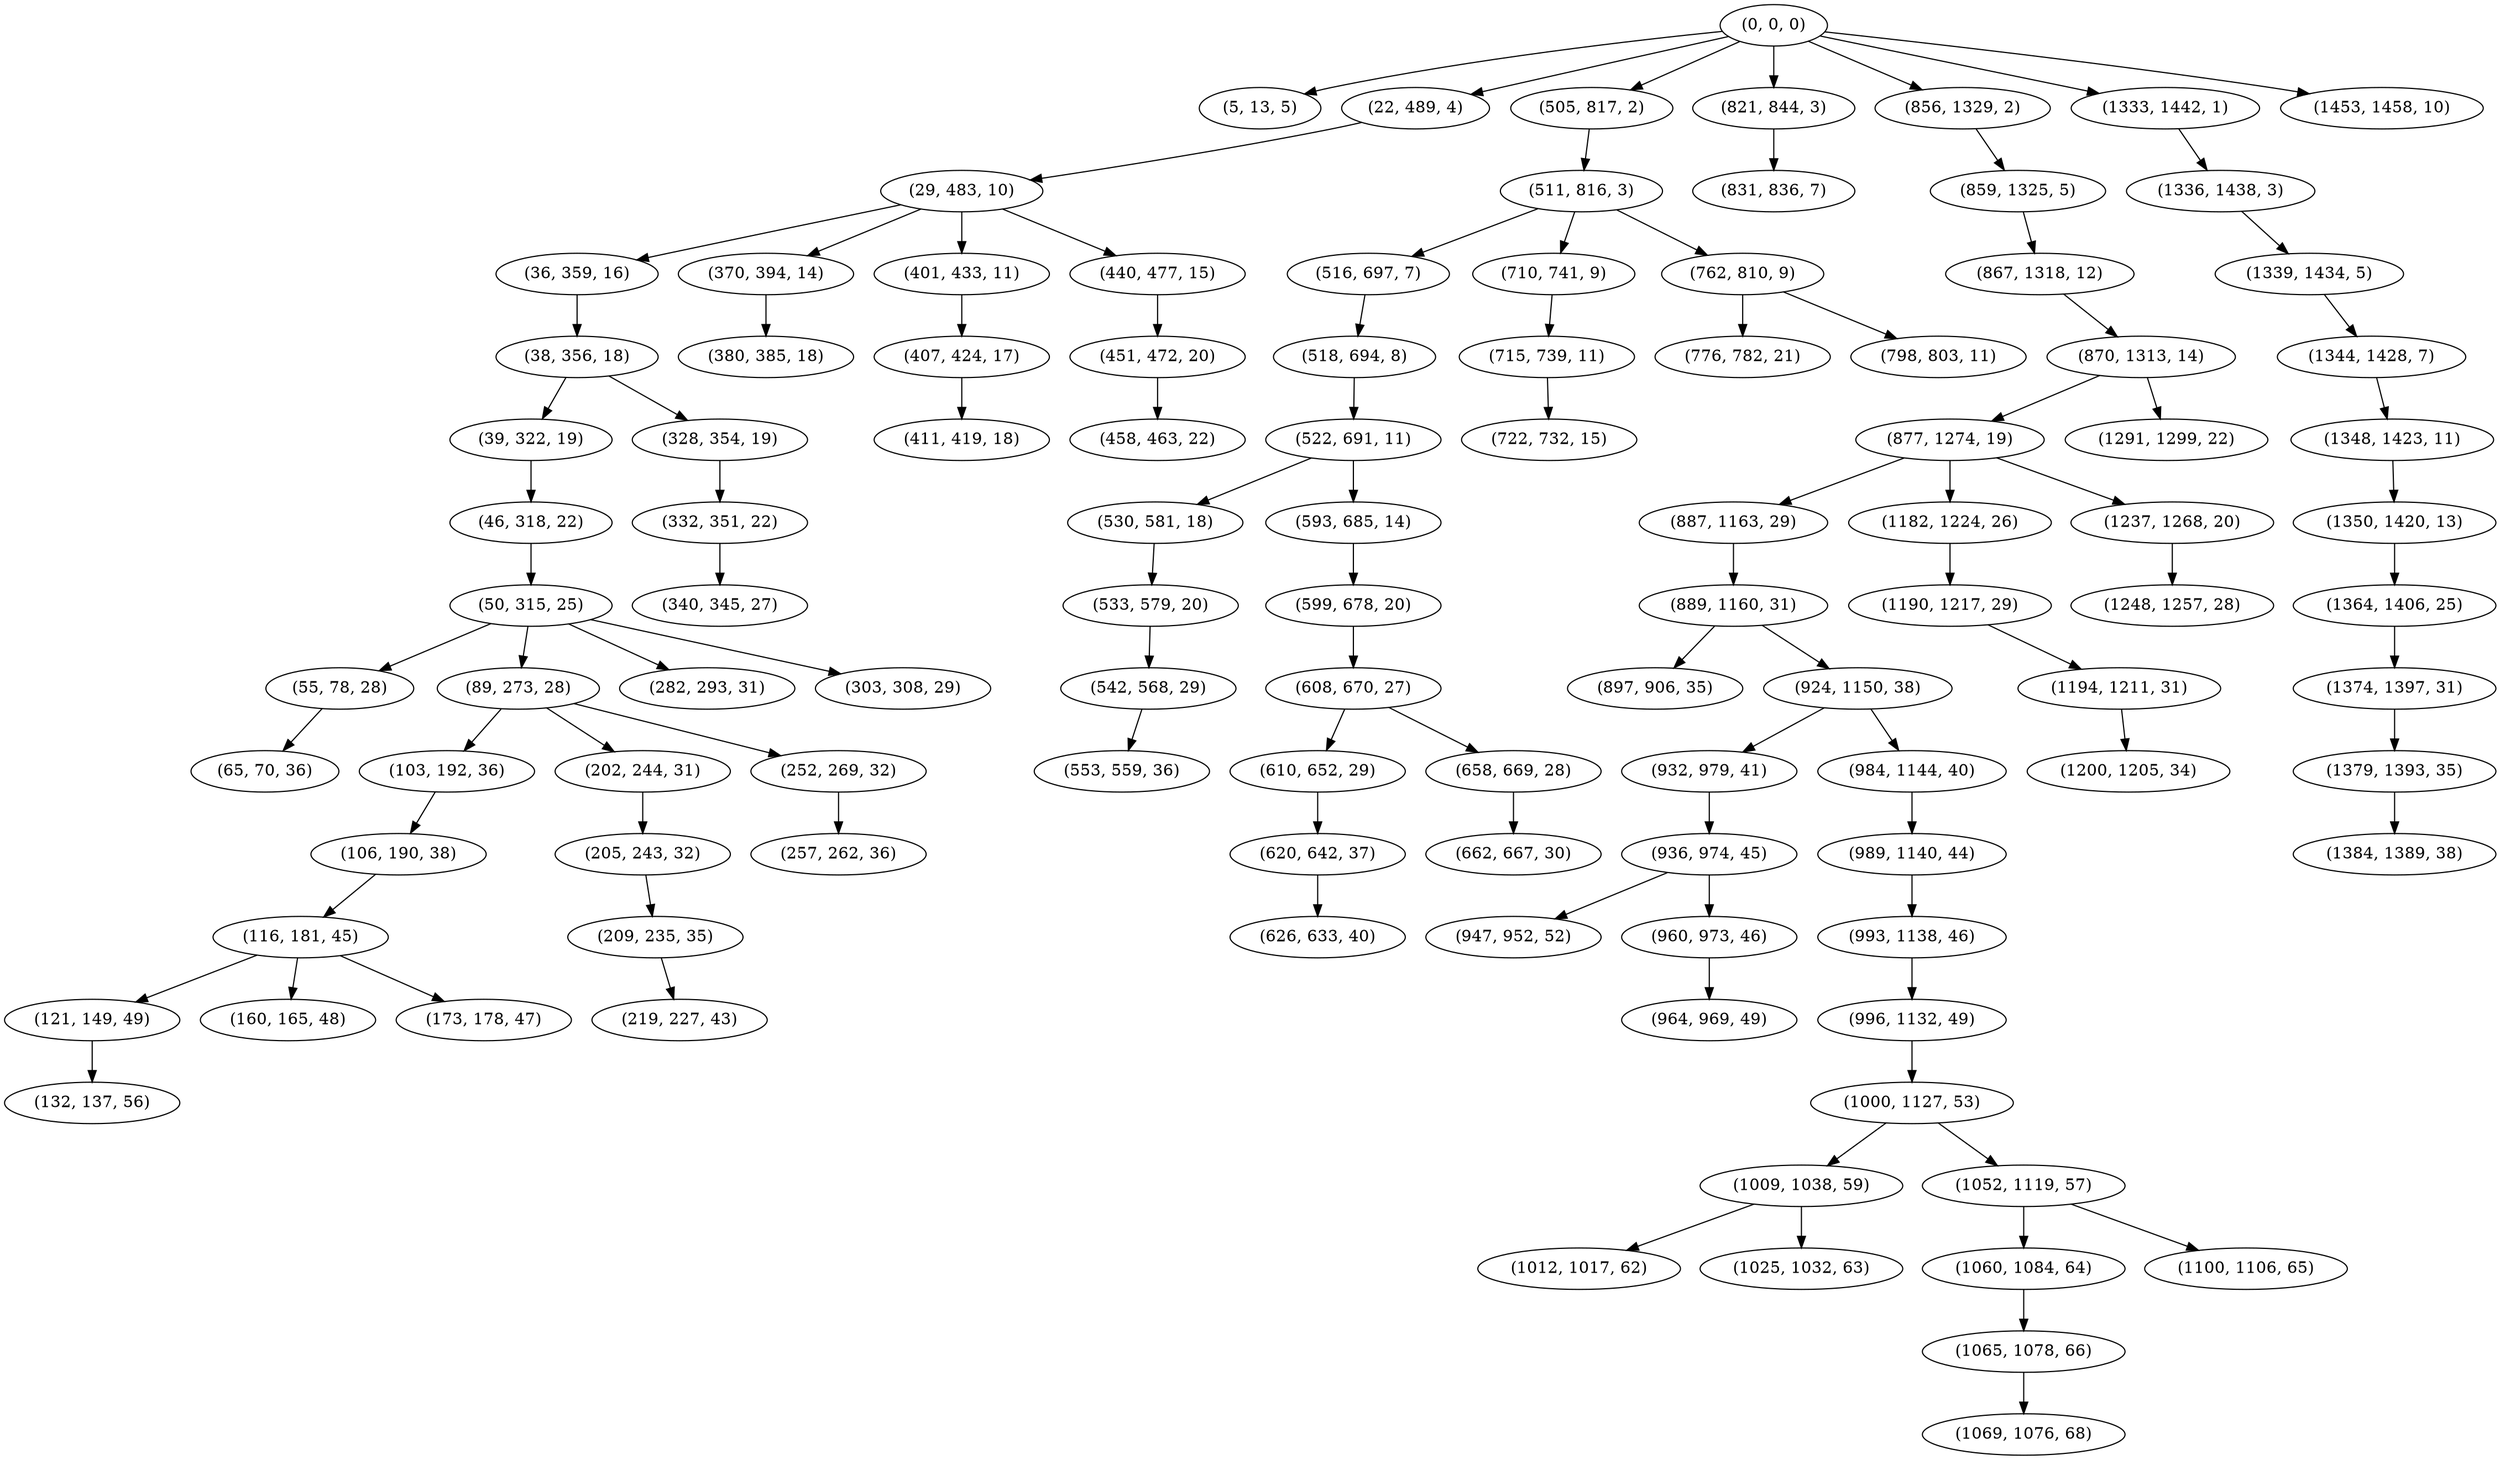 digraph tree {
    "(0, 0, 0)";
    "(5, 13, 5)";
    "(22, 489, 4)";
    "(29, 483, 10)";
    "(36, 359, 16)";
    "(38, 356, 18)";
    "(39, 322, 19)";
    "(46, 318, 22)";
    "(50, 315, 25)";
    "(55, 78, 28)";
    "(65, 70, 36)";
    "(89, 273, 28)";
    "(103, 192, 36)";
    "(106, 190, 38)";
    "(116, 181, 45)";
    "(121, 149, 49)";
    "(132, 137, 56)";
    "(160, 165, 48)";
    "(173, 178, 47)";
    "(202, 244, 31)";
    "(205, 243, 32)";
    "(209, 235, 35)";
    "(219, 227, 43)";
    "(252, 269, 32)";
    "(257, 262, 36)";
    "(282, 293, 31)";
    "(303, 308, 29)";
    "(328, 354, 19)";
    "(332, 351, 22)";
    "(340, 345, 27)";
    "(370, 394, 14)";
    "(380, 385, 18)";
    "(401, 433, 11)";
    "(407, 424, 17)";
    "(411, 419, 18)";
    "(440, 477, 15)";
    "(451, 472, 20)";
    "(458, 463, 22)";
    "(505, 817, 2)";
    "(511, 816, 3)";
    "(516, 697, 7)";
    "(518, 694, 8)";
    "(522, 691, 11)";
    "(530, 581, 18)";
    "(533, 579, 20)";
    "(542, 568, 29)";
    "(553, 559, 36)";
    "(593, 685, 14)";
    "(599, 678, 20)";
    "(608, 670, 27)";
    "(610, 652, 29)";
    "(620, 642, 37)";
    "(626, 633, 40)";
    "(658, 669, 28)";
    "(662, 667, 30)";
    "(710, 741, 9)";
    "(715, 739, 11)";
    "(722, 732, 15)";
    "(762, 810, 9)";
    "(776, 782, 21)";
    "(798, 803, 11)";
    "(821, 844, 3)";
    "(831, 836, 7)";
    "(856, 1329, 2)";
    "(859, 1325, 5)";
    "(867, 1318, 12)";
    "(870, 1313, 14)";
    "(877, 1274, 19)";
    "(887, 1163, 29)";
    "(889, 1160, 31)";
    "(897, 906, 35)";
    "(924, 1150, 38)";
    "(932, 979, 41)";
    "(936, 974, 45)";
    "(947, 952, 52)";
    "(960, 973, 46)";
    "(964, 969, 49)";
    "(984, 1144, 40)";
    "(989, 1140, 44)";
    "(993, 1138, 46)";
    "(996, 1132, 49)";
    "(1000, 1127, 53)";
    "(1009, 1038, 59)";
    "(1012, 1017, 62)";
    "(1025, 1032, 63)";
    "(1052, 1119, 57)";
    "(1060, 1084, 64)";
    "(1065, 1078, 66)";
    "(1069, 1076, 68)";
    "(1100, 1106, 65)";
    "(1182, 1224, 26)";
    "(1190, 1217, 29)";
    "(1194, 1211, 31)";
    "(1200, 1205, 34)";
    "(1237, 1268, 20)";
    "(1248, 1257, 28)";
    "(1291, 1299, 22)";
    "(1333, 1442, 1)";
    "(1336, 1438, 3)";
    "(1339, 1434, 5)";
    "(1344, 1428, 7)";
    "(1348, 1423, 11)";
    "(1350, 1420, 13)";
    "(1364, 1406, 25)";
    "(1374, 1397, 31)";
    "(1379, 1393, 35)";
    "(1384, 1389, 38)";
    "(1453, 1458, 10)";
    "(0, 0, 0)" -> "(5, 13, 5)";
    "(0, 0, 0)" -> "(22, 489, 4)";
    "(0, 0, 0)" -> "(505, 817, 2)";
    "(0, 0, 0)" -> "(821, 844, 3)";
    "(0, 0, 0)" -> "(856, 1329, 2)";
    "(0, 0, 0)" -> "(1333, 1442, 1)";
    "(0, 0, 0)" -> "(1453, 1458, 10)";
    "(22, 489, 4)" -> "(29, 483, 10)";
    "(29, 483, 10)" -> "(36, 359, 16)";
    "(29, 483, 10)" -> "(370, 394, 14)";
    "(29, 483, 10)" -> "(401, 433, 11)";
    "(29, 483, 10)" -> "(440, 477, 15)";
    "(36, 359, 16)" -> "(38, 356, 18)";
    "(38, 356, 18)" -> "(39, 322, 19)";
    "(38, 356, 18)" -> "(328, 354, 19)";
    "(39, 322, 19)" -> "(46, 318, 22)";
    "(46, 318, 22)" -> "(50, 315, 25)";
    "(50, 315, 25)" -> "(55, 78, 28)";
    "(50, 315, 25)" -> "(89, 273, 28)";
    "(50, 315, 25)" -> "(282, 293, 31)";
    "(50, 315, 25)" -> "(303, 308, 29)";
    "(55, 78, 28)" -> "(65, 70, 36)";
    "(89, 273, 28)" -> "(103, 192, 36)";
    "(89, 273, 28)" -> "(202, 244, 31)";
    "(89, 273, 28)" -> "(252, 269, 32)";
    "(103, 192, 36)" -> "(106, 190, 38)";
    "(106, 190, 38)" -> "(116, 181, 45)";
    "(116, 181, 45)" -> "(121, 149, 49)";
    "(116, 181, 45)" -> "(160, 165, 48)";
    "(116, 181, 45)" -> "(173, 178, 47)";
    "(121, 149, 49)" -> "(132, 137, 56)";
    "(202, 244, 31)" -> "(205, 243, 32)";
    "(205, 243, 32)" -> "(209, 235, 35)";
    "(209, 235, 35)" -> "(219, 227, 43)";
    "(252, 269, 32)" -> "(257, 262, 36)";
    "(328, 354, 19)" -> "(332, 351, 22)";
    "(332, 351, 22)" -> "(340, 345, 27)";
    "(370, 394, 14)" -> "(380, 385, 18)";
    "(401, 433, 11)" -> "(407, 424, 17)";
    "(407, 424, 17)" -> "(411, 419, 18)";
    "(440, 477, 15)" -> "(451, 472, 20)";
    "(451, 472, 20)" -> "(458, 463, 22)";
    "(505, 817, 2)" -> "(511, 816, 3)";
    "(511, 816, 3)" -> "(516, 697, 7)";
    "(511, 816, 3)" -> "(710, 741, 9)";
    "(511, 816, 3)" -> "(762, 810, 9)";
    "(516, 697, 7)" -> "(518, 694, 8)";
    "(518, 694, 8)" -> "(522, 691, 11)";
    "(522, 691, 11)" -> "(530, 581, 18)";
    "(522, 691, 11)" -> "(593, 685, 14)";
    "(530, 581, 18)" -> "(533, 579, 20)";
    "(533, 579, 20)" -> "(542, 568, 29)";
    "(542, 568, 29)" -> "(553, 559, 36)";
    "(593, 685, 14)" -> "(599, 678, 20)";
    "(599, 678, 20)" -> "(608, 670, 27)";
    "(608, 670, 27)" -> "(610, 652, 29)";
    "(608, 670, 27)" -> "(658, 669, 28)";
    "(610, 652, 29)" -> "(620, 642, 37)";
    "(620, 642, 37)" -> "(626, 633, 40)";
    "(658, 669, 28)" -> "(662, 667, 30)";
    "(710, 741, 9)" -> "(715, 739, 11)";
    "(715, 739, 11)" -> "(722, 732, 15)";
    "(762, 810, 9)" -> "(776, 782, 21)";
    "(762, 810, 9)" -> "(798, 803, 11)";
    "(821, 844, 3)" -> "(831, 836, 7)";
    "(856, 1329, 2)" -> "(859, 1325, 5)";
    "(859, 1325, 5)" -> "(867, 1318, 12)";
    "(867, 1318, 12)" -> "(870, 1313, 14)";
    "(870, 1313, 14)" -> "(877, 1274, 19)";
    "(870, 1313, 14)" -> "(1291, 1299, 22)";
    "(877, 1274, 19)" -> "(887, 1163, 29)";
    "(877, 1274, 19)" -> "(1182, 1224, 26)";
    "(877, 1274, 19)" -> "(1237, 1268, 20)";
    "(887, 1163, 29)" -> "(889, 1160, 31)";
    "(889, 1160, 31)" -> "(897, 906, 35)";
    "(889, 1160, 31)" -> "(924, 1150, 38)";
    "(924, 1150, 38)" -> "(932, 979, 41)";
    "(924, 1150, 38)" -> "(984, 1144, 40)";
    "(932, 979, 41)" -> "(936, 974, 45)";
    "(936, 974, 45)" -> "(947, 952, 52)";
    "(936, 974, 45)" -> "(960, 973, 46)";
    "(960, 973, 46)" -> "(964, 969, 49)";
    "(984, 1144, 40)" -> "(989, 1140, 44)";
    "(989, 1140, 44)" -> "(993, 1138, 46)";
    "(993, 1138, 46)" -> "(996, 1132, 49)";
    "(996, 1132, 49)" -> "(1000, 1127, 53)";
    "(1000, 1127, 53)" -> "(1009, 1038, 59)";
    "(1000, 1127, 53)" -> "(1052, 1119, 57)";
    "(1009, 1038, 59)" -> "(1012, 1017, 62)";
    "(1009, 1038, 59)" -> "(1025, 1032, 63)";
    "(1052, 1119, 57)" -> "(1060, 1084, 64)";
    "(1052, 1119, 57)" -> "(1100, 1106, 65)";
    "(1060, 1084, 64)" -> "(1065, 1078, 66)";
    "(1065, 1078, 66)" -> "(1069, 1076, 68)";
    "(1182, 1224, 26)" -> "(1190, 1217, 29)";
    "(1190, 1217, 29)" -> "(1194, 1211, 31)";
    "(1194, 1211, 31)" -> "(1200, 1205, 34)";
    "(1237, 1268, 20)" -> "(1248, 1257, 28)";
    "(1333, 1442, 1)" -> "(1336, 1438, 3)";
    "(1336, 1438, 3)" -> "(1339, 1434, 5)";
    "(1339, 1434, 5)" -> "(1344, 1428, 7)";
    "(1344, 1428, 7)" -> "(1348, 1423, 11)";
    "(1348, 1423, 11)" -> "(1350, 1420, 13)";
    "(1350, 1420, 13)" -> "(1364, 1406, 25)";
    "(1364, 1406, 25)" -> "(1374, 1397, 31)";
    "(1374, 1397, 31)" -> "(1379, 1393, 35)";
    "(1379, 1393, 35)" -> "(1384, 1389, 38)";
}
